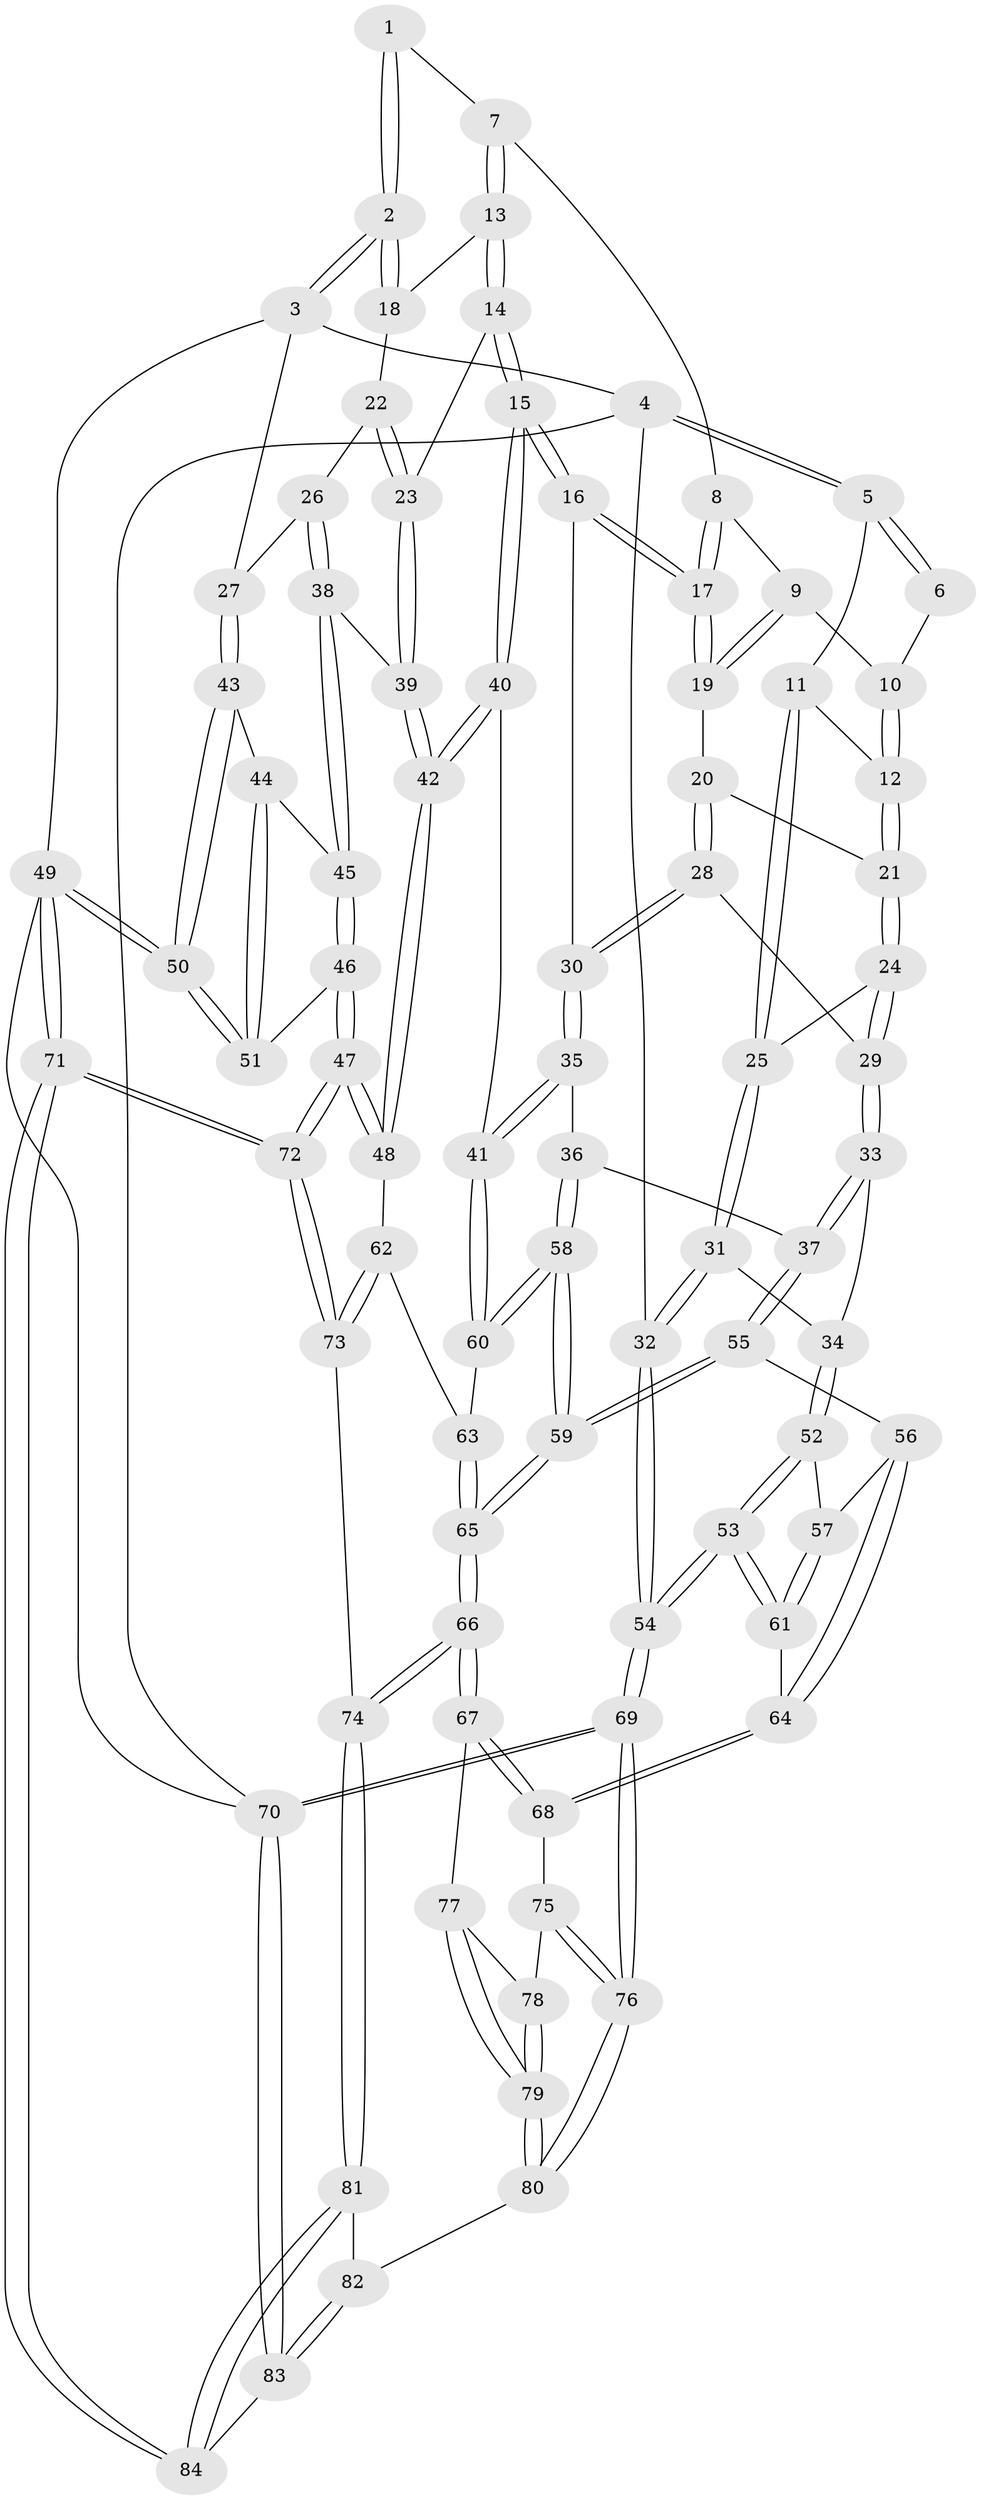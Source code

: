 // coarse degree distribution, {3: 0.10204081632653061, 6: 0.12244897959183673, 5: 0.2653061224489796, 2: 0.04081632653061224, 4: 0.4489795918367347, 8: 0.02040816326530612}
// Generated by graph-tools (version 1.1) at 2025/52/02/27/25 19:52:43]
// undirected, 84 vertices, 207 edges
graph export_dot {
graph [start="1"]
  node [color=gray90,style=filled];
  1 [pos="+0.5378784545189796+0"];
  2 [pos="+1+0"];
  3 [pos="+1+0"];
  4 [pos="+0+0"];
  5 [pos="+0+0"];
  6 [pos="+0.34205115504512484+0"];
  7 [pos="+0.5449153925162411+0.04380872838609873"];
  8 [pos="+0.5305181779446937+0.052215156884972705"];
  9 [pos="+0.44033837768338047+0.07382247021128992"];
  10 [pos="+0.33975618803102703+0"];
  11 [pos="+0.10585924741633351+0.024962695080217277"];
  12 [pos="+0.28561967340983957+0.06290697572397858"];
  13 [pos="+0.5764011672025899+0.0674916932247712"];
  14 [pos="+0.5663049244847812+0.2651675926799909"];
  15 [pos="+0.5608392024496716+0.26732858299907564"];
  16 [pos="+0.49580779146547327+0.25864516122059594"];
  17 [pos="+0.4827317094860175+0.22729040101688222"];
  18 [pos="+0.6486935465532772+0.07471565375491847"];
  19 [pos="+0.41610217676860484+0.13216026958652527"];
  20 [pos="+0.41238394429271524+0.13233617526024968"];
  21 [pos="+0.2864398621783454+0.07468949282482998"];
  22 [pos="+0.6682359796518731+0.11574433754583845"];
  23 [pos="+0.6322066230637801+0.2600083583687165"];
  24 [pos="+0.2470085507437283+0.17163435356705864"];
  25 [pos="+0.15631408712315073+0.1699548557327099"];
  26 [pos="+0.898482601331718+0.1516364089030319"];
  27 [pos="+1+0"];
  28 [pos="+0.3223119247770901+0.1965901714094733"];
  29 [pos="+0.26721201849786985+0.19736074261412925"];
  30 [pos="+0.45348157941753514+0.2843281991710535"];
  31 [pos="+0.10991019854445624+0.21616903121904124"];
  32 [pos="+0+0.32918864456323077"];
  33 [pos="+0.27414203601459575+0.3472710193177675"];
  34 [pos="+0.2356009677715861+0.3605886910296826"];
  35 [pos="+0.3932488375109439+0.35066597877548317"];
  36 [pos="+0.3701641788958673+0.3662811636925973"];
  37 [pos="+0.30601558353573255+0.3582939702763983"];
  38 [pos="+0.8271230664925933+0.26689410114563716"];
  39 [pos="+0.7317300787965648+0.2927235049372605"];
  40 [pos="+0.5671637779290278+0.43120775618857937"];
  41 [pos="+0.5334986681446975+0.4471476176592961"];
  42 [pos="+0.6813406347667954+0.5025030151568851"];
  43 [pos="+1+0.38707780674347664"];
  44 [pos="+0.9856134469699821+0.3970922503405567"];
  45 [pos="+0.8316793107504089+0.27656682342441896"];
  46 [pos="+0.8587286828141064+0.5286349916232284"];
  47 [pos="+0.7850087465426261+0.5704230935947915"];
  48 [pos="+0.6987647052743754+0.5455690688206069"];
  49 [pos="+1+1"];
  50 [pos="+1+0.6590193052493569"];
  51 [pos="+0.8676443687346539+0.5288039818155491"];
  52 [pos="+0.21711207225195478+0.37571248639219085"];
  53 [pos="+0+0.5004444859597552"];
  54 [pos="+0+0.48918367597154105"];
  55 [pos="+0.28868293287480945+0.49744825772402707"];
  56 [pos="+0.2674009891629205+0.4946246136350684"];
  57 [pos="+0.24151551621472106+0.4780367447227582"];
  58 [pos="+0.4122672767506985+0.5349871762882029"];
  59 [pos="+0.38082415258346325+0.5983777514895348"];
  60 [pos="+0.4783421729833986+0.5101265539983635"];
  61 [pos="+0.1260225094875978+0.6046345461825724"];
  62 [pos="+0.6661886166314148+0.5711571895666608"];
  63 [pos="+0.5956010918920959+0.5733756907685768"];
  64 [pos="+0.1623415660273147+0.6302141361496162"];
  65 [pos="+0.3577724556788544+0.7137919049642302"];
  66 [pos="+0.3504951443951223+0.7323523842114611"];
  67 [pos="+0.28351715627467433+0.7148906170068692"];
  68 [pos="+0.1811198399180961+0.6458806299138802"];
  69 [pos="+0+0.9535994715497184"];
  70 [pos="+0+1"];
  71 [pos="+1+1"];
  72 [pos="+0.8591917284559712+0.9632930140544589"];
  73 [pos="+0.5703897181139886+0.8154040291610625"];
  74 [pos="+0.39675648742469927+0.8094399816026989"];
  75 [pos="+0.059571240144747545+0.7861790294604644"];
  76 [pos="+0+0.9413805557916819"];
  77 [pos="+0.21859242248588726+0.7600328124740818"];
  78 [pos="+0.10466475673264501+0.7863988620524482"];
  79 [pos="+0.08683083690517136+0.8907718624628209"];
  80 [pos="+0.08203376673150706+0.8961186500467152"];
  81 [pos="+0.3437702783373262+0.9778864054391019"];
  82 [pos="+0.13639204653368397+0.9236920398355731"];
  83 [pos="+0.07479382560242673+1"];
  84 [pos="+0.341211096353895+1"];
  1 -- 2;
  1 -- 2;
  1 -- 7;
  2 -- 3;
  2 -- 3;
  2 -- 18;
  2 -- 18;
  3 -- 4;
  3 -- 27;
  3 -- 49;
  4 -- 5;
  4 -- 5;
  4 -- 32;
  4 -- 70;
  5 -- 6;
  5 -- 6;
  5 -- 11;
  6 -- 10;
  7 -- 8;
  7 -- 13;
  7 -- 13;
  8 -- 9;
  8 -- 17;
  8 -- 17;
  9 -- 10;
  9 -- 19;
  9 -- 19;
  10 -- 12;
  10 -- 12;
  11 -- 12;
  11 -- 25;
  11 -- 25;
  12 -- 21;
  12 -- 21;
  13 -- 14;
  13 -- 14;
  13 -- 18;
  14 -- 15;
  14 -- 15;
  14 -- 23;
  15 -- 16;
  15 -- 16;
  15 -- 40;
  15 -- 40;
  16 -- 17;
  16 -- 17;
  16 -- 30;
  17 -- 19;
  17 -- 19;
  18 -- 22;
  19 -- 20;
  20 -- 21;
  20 -- 28;
  20 -- 28;
  21 -- 24;
  21 -- 24;
  22 -- 23;
  22 -- 23;
  22 -- 26;
  23 -- 39;
  23 -- 39;
  24 -- 25;
  24 -- 29;
  24 -- 29;
  25 -- 31;
  25 -- 31;
  26 -- 27;
  26 -- 38;
  26 -- 38;
  27 -- 43;
  27 -- 43;
  28 -- 29;
  28 -- 30;
  28 -- 30;
  29 -- 33;
  29 -- 33;
  30 -- 35;
  30 -- 35;
  31 -- 32;
  31 -- 32;
  31 -- 34;
  32 -- 54;
  32 -- 54;
  33 -- 34;
  33 -- 37;
  33 -- 37;
  34 -- 52;
  34 -- 52;
  35 -- 36;
  35 -- 41;
  35 -- 41;
  36 -- 37;
  36 -- 58;
  36 -- 58;
  37 -- 55;
  37 -- 55;
  38 -- 39;
  38 -- 45;
  38 -- 45;
  39 -- 42;
  39 -- 42;
  40 -- 41;
  40 -- 42;
  40 -- 42;
  41 -- 60;
  41 -- 60;
  42 -- 48;
  42 -- 48;
  43 -- 44;
  43 -- 50;
  43 -- 50;
  44 -- 45;
  44 -- 51;
  44 -- 51;
  45 -- 46;
  45 -- 46;
  46 -- 47;
  46 -- 47;
  46 -- 51;
  47 -- 48;
  47 -- 48;
  47 -- 72;
  47 -- 72;
  48 -- 62;
  49 -- 50;
  49 -- 50;
  49 -- 71;
  49 -- 71;
  49 -- 70;
  50 -- 51;
  50 -- 51;
  52 -- 53;
  52 -- 53;
  52 -- 57;
  53 -- 54;
  53 -- 54;
  53 -- 61;
  53 -- 61;
  54 -- 69;
  54 -- 69;
  55 -- 56;
  55 -- 59;
  55 -- 59;
  56 -- 57;
  56 -- 64;
  56 -- 64;
  57 -- 61;
  57 -- 61;
  58 -- 59;
  58 -- 59;
  58 -- 60;
  58 -- 60;
  59 -- 65;
  59 -- 65;
  60 -- 63;
  61 -- 64;
  62 -- 63;
  62 -- 73;
  62 -- 73;
  63 -- 65;
  63 -- 65;
  64 -- 68;
  64 -- 68;
  65 -- 66;
  65 -- 66;
  66 -- 67;
  66 -- 67;
  66 -- 74;
  66 -- 74;
  67 -- 68;
  67 -- 68;
  67 -- 77;
  68 -- 75;
  69 -- 70;
  69 -- 70;
  69 -- 76;
  69 -- 76;
  70 -- 83;
  70 -- 83;
  71 -- 72;
  71 -- 72;
  71 -- 84;
  71 -- 84;
  72 -- 73;
  72 -- 73;
  73 -- 74;
  74 -- 81;
  74 -- 81;
  75 -- 76;
  75 -- 76;
  75 -- 78;
  76 -- 80;
  76 -- 80;
  77 -- 78;
  77 -- 79;
  77 -- 79;
  78 -- 79;
  78 -- 79;
  79 -- 80;
  79 -- 80;
  80 -- 82;
  81 -- 82;
  81 -- 84;
  81 -- 84;
  82 -- 83;
  82 -- 83;
  83 -- 84;
}
